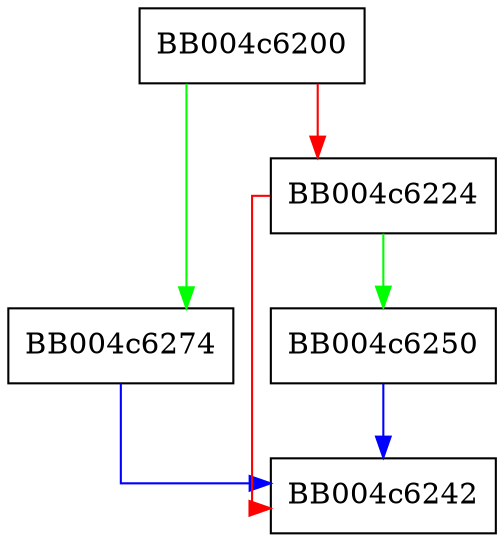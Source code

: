digraph DTLS_RECORD_LAYER_new {
  node [shape="box"];
  graph [splines=ortho];
  BB004c6200 -> BB004c6274 [color="green"];
  BB004c6200 -> BB004c6224 [color="red"];
  BB004c6224 -> BB004c6250 [color="green"];
  BB004c6224 -> BB004c6242 [color="red"];
  BB004c6250 -> BB004c6242 [color="blue"];
  BB004c6274 -> BB004c6242 [color="blue"];
}